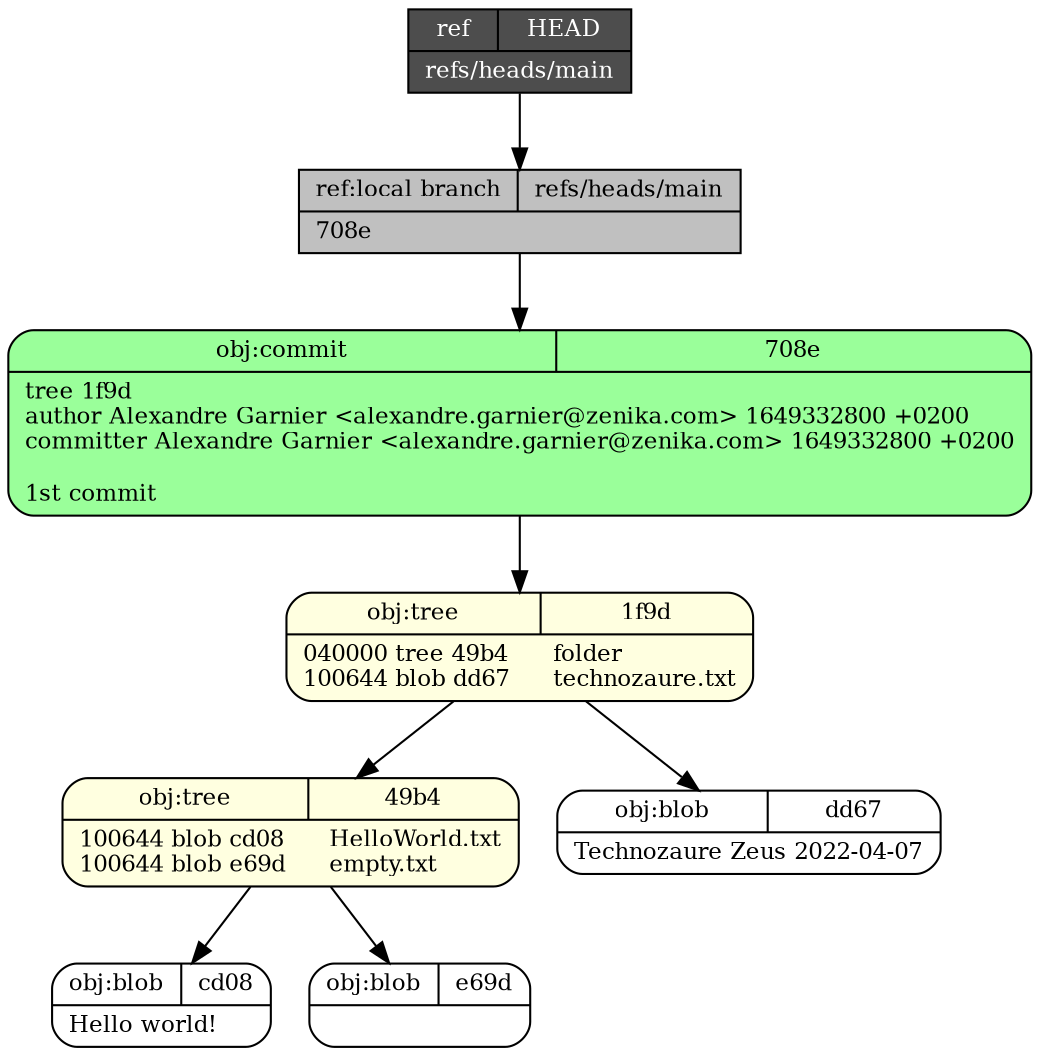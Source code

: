 digraph structs {
  node [shape=record,fontsize=11];
  rankdir="TB";
  _708e [fillcolor="palegreen1", style="filled,rounded", label="{{obj:commit|708e}|tree\ 1f9d\lauthor\ Alexandre\ Garnier\ \<alexandre\.garnier\@zenika\.com\>\ 1649332800\ \+0200\lcommitter\ Alexandre\ Garnier\ \<alexandre\.garnier\@zenika\.com\>\ 1649332800\ \+0200\l\l1st\ commit\l}"]
  _708e -> _1f9d
  _1f9d [fillcolor="lightyellow", style="filled,rounded", label="{{obj:tree|1f9d}|040000\ tree\ 49b4\	folder\l100644\ blob\ dd67\	technozaure.txt\l}"]
  _1f9d -> _49b4
  _1f9d -> _dd67
  _cd08 [fillcolor="white", style="filled,rounded", label="{{obj:blob|cd08}|Hello\ world\!\l}"]
  _e69d [fillcolor="white", style="filled,rounded", label="{{obj:blob|e69d}|}"]
  _49b4 [fillcolor="lightyellow", style="filled,rounded", label="{{obj:tree|49b4}|100644\ blob\ cd08\	HelloWorld\.txt\l100644\ blob\ e69d\	empty\.txt\l}"]
  _49b4 -> _cd08
  _49b4 -> _e69d
  _dd67 [fillcolor="white", style="filled,rounded", label="{{obj:blob|dd67}|Technozaure\ Zeus\ 2022-04-07\l}"]
  _refs___heads___main [style=filled, fillcolor=gray,  label="{{ref:local branch|refs\/heads\/main}|708e\l}"]
  _refs___heads___main -> _708e
  _HEAD [style=filled, fillcolor=gray30, fontcolor=white,  label="{{ref|HEAD}|refs\/heads\/main\l}"]
  _HEAD -> _refs___heads___main
}
